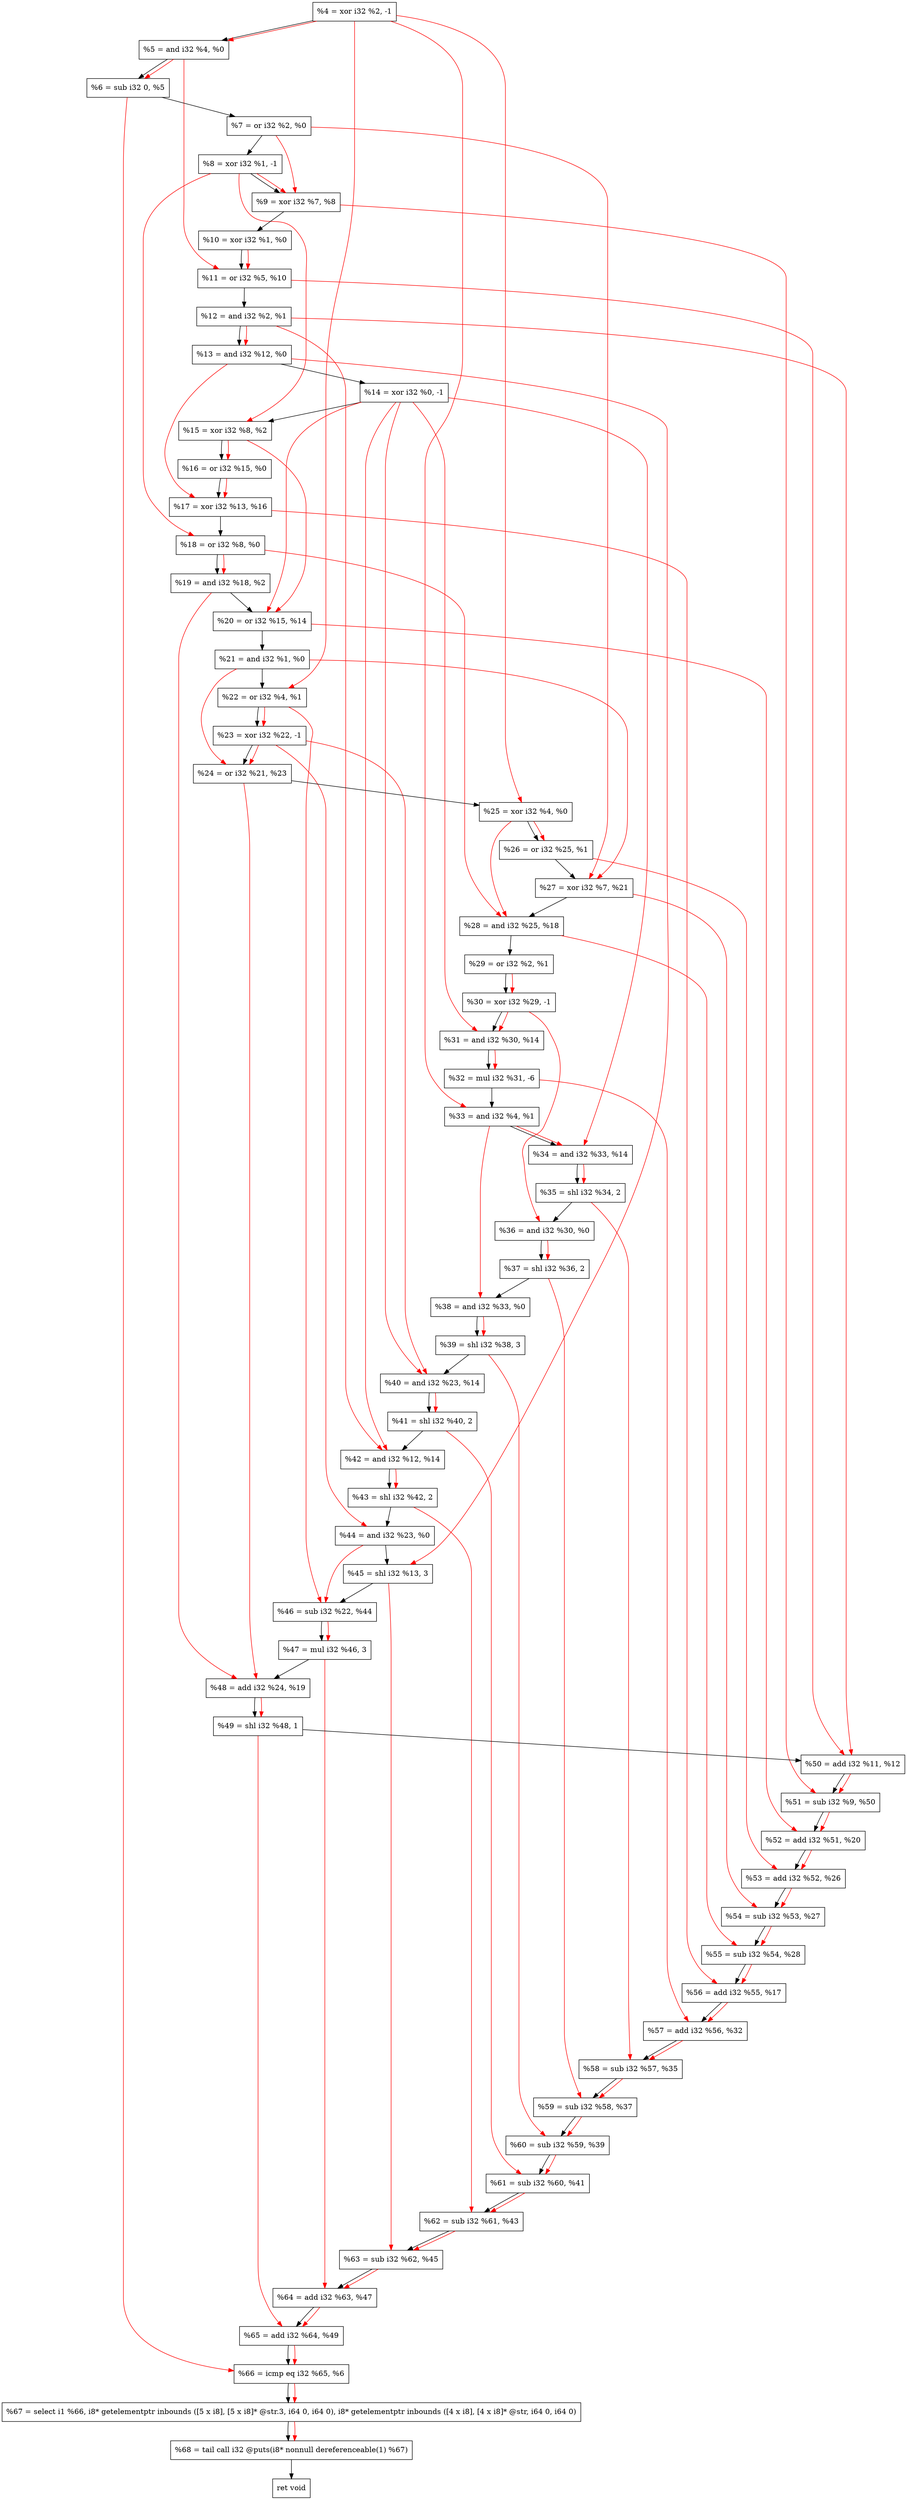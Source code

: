 digraph "DFG for'crackme' function" {
	Node0x1208d70[shape=record, label="  %4 = xor i32 %2, -1"];
	Node0x1208e30[shape=record, label="  %5 = and i32 %4, %0"];
	Node0x1208ea0[shape=record, label="  %6 = sub i32 0, %5"];
	Node0x1208f10[shape=record, label="  %7 = or i32 %2, %0"];
	Node0x1208f80[shape=record, label="  %8 = xor i32 %1, -1"];
	Node0x1208ff0[shape=record, label="  %9 = xor i32 %7, %8"];
	Node0x1209060[shape=record, label="  %10 = xor i32 %1, %0"];
	Node0x12090d0[shape=record, label="  %11 = or i32 %5, %10"];
	Node0x1209140[shape=record, label="  %12 = and i32 %2, %1"];
	Node0x12091b0[shape=record, label="  %13 = and i32 %12, %0"];
	Node0x1209220[shape=record, label="  %14 = xor i32 %0, -1"];
	Node0x1209290[shape=record, label="  %15 = xor i32 %8, %2"];
	Node0x1209300[shape=record, label="  %16 = or i32 %15, %0"];
	Node0x1209370[shape=record, label="  %17 = xor i32 %13, %16"];
	Node0x12093e0[shape=record, label="  %18 = or i32 %8, %0"];
	Node0x1209450[shape=record, label="  %19 = and i32 %18, %2"];
	Node0x12094c0[shape=record, label="  %20 = or i32 %15, %14"];
	Node0x1209530[shape=record, label="  %21 = and i32 %1, %0"];
	Node0x12095a0[shape=record, label="  %22 = or i32 %4, %1"];
	Node0x1209610[shape=record, label="  %23 = xor i32 %22, -1"];
	Node0x1209680[shape=record, label="  %24 = or i32 %21, %23"];
	Node0x12096f0[shape=record, label="  %25 = xor i32 %4, %0"];
	Node0x1209760[shape=record, label="  %26 = or i32 %25, %1"];
	Node0x12097d0[shape=record, label="  %27 = xor i32 %7, %21"];
	Node0x1209840[shape=record, label="  %28 = and i32 %25, %18"];
	Node0x12098b0[shape=record, label="  %29 = or i32 %2, %1"];
	Node0x1209920[shape=record, label="  %30 = xor i32 %29, -1"];
	Node0x1209990[shape=record, label="  %31 = and i32 %30, %14"];
	Node0x1209a30[shape=record, label="  %32 = mul i32 %31, -6"];
	Node0x1209cb0[shape=record, label="  %33 = and i32 %4, %1"];
	Node0x1209d20[shape=record, label="  %34 = and i32 %33, %14"];
	Node0x1209dc0[shape=record, label="  %35 = shl i32 %34, 2"];
	Node0x1209e30[shape=record, label="  %36 = and i32 %30, %0"];
	Node0x1209ea0[shape=record, label="  %37 = shl i32 %36, 2"];
	Node0x1209f10[shape=record, label="  %38 = and i32 %33, %0"];
	Node0x1209fb0[shape=record, label="  %39 = shl i32 %38, 3"];
	Node0x120a020[shape=record, label="  %40 = and i32 %23, %14"];
	Node0x120a090[shape=record, label="  %41 = shl i32 %40, 2"];
	Node0x120a100[shape=record, label="  %42 = and i32 %12, %14"];
	Node0x120a170[shape=record, label="  %43 = shl i32 %42, 2"];
	Node0x120a1e0[shape=record, label="  %44 = and i32 %23, %0"];
	Node0x120a250[shape=record, label="  %45 = shl i32 %13, 3"];
	Node0x120a2c0[shape=record, label="  %46 = sub i32 %22, %44"];
	Node0x120a330[shape=record, label="  %47 = mul i32 %46, 3"];
	Node0x120a3a0[shape=record, label="  %48 = add i32 %24, %19"];
	Node0x120a440[shape=record, label="  %49 = shl i32 %48, 1"];
	Node0x120a4b0[shape=record, label="  %50 = add i32 %11, %12"];
	Node0x120a520[shape=record, label="  %51 = sub i32 %9, %50"];
	Node0x120a590[shape=record, label="  %52 = add i32 %51, %20"];
	Node0x120a600[shape=record, label="  %53 = add i32 %52, %26"];
	Node0x120a670[shape=record, label="  %54 = sub i32 %53, %27"];
	Node0x120a6e0[shape=record, label="  %55 = sub i32 %54, %28"];
	Node0x120a750[shape=record, label="  %56 = add i32 %55, %17"];
	Node0x120a7c0[shape=record, label="  %57 = add i32 %56, %32"];
	Node0x120a830[shape=record, label="  %58 = sub i32 %57, %35"];
	Node0x120a8a0[shape=record, label="  %59 = sub i32 %58, %37"];
	Node0x120a910[shape=record, label="  %60 = sub i32 %59, %39"];
	Node0x120a980[shape=record, label="  %61 = sub i32 %60, %41"];
	Node0x120a9f0[shape=record, label="  %62 = sub i32 %61, %43"];
	Node0x120aa60[shape=record, label="  %63 = sub i32 %62, %45"];
	Node0x120aad0[shape=record, label="  %64 = add i32 %63, %47"];
	Node0x120af50[shape=record, label="  %65 = add i32 %64, %49"];
	Node0x120afc0[shape=record, label="  %66 = icmp eq i32 %65, %6"];
	Node0x11a9268[shape=record, label="  %67 = select i1 %66, i8* getelementptr inbounds ([5 x i8], [5 x i8]* @str.3, i64 0, i64 0), i8* getelementptr inbounds ([4 x i8], [4 x i8]* @str, i64 0, i64 0)"];
	Node0x120b250[shape=record, label="  %68 = tail call i32 @puts(i8* nonnull dereferenceable(1) %67)"];
	Node0x120b2a0[shape=record, label="  ret void"];
	Node0x1208d70 -> Node0x1208e30;
	Node0x1208e30 -> Node0x1208ea0;
	Node0x1208ea0 -> Node0x1208f10;
	Node0x1208f10 -> Node0x1208f80;
	Node0x1208f80 -> Node0x1208ff0;
	Node0x1208ff0 -> Node0x1209060;
	Node0x1209060 -> Node0x12090d0;
	Node0x12090d0 -> Node0x1209140;
	Node0x1209140 -> Node0x12091b0;
	Node0x12091b0 -> Node0x1209220;
	Node0x1209220 -> Node0x1209290;
	Node0x1209290 -> Node0x1209300;
	Node0x1209300 -> Node0x1209370;
	Node0x1209370 -> Node0x12093e0;
	Node0x12093e0 -> Node0x1209450;
	Node0x1209450 -> Node0x12094c0;
	Node0x12094c0 -> Node0x1209530;
	Node0x1209530 -> Node0x12095a0;
	Node0x12095a0 -> Node0x1209610;
	Node0x1209610 -> Node0x1209680;
	Node0x1209680 -> Node0x12096f0;
	Node0x12096f0 -> Node0x1209760;
	Node0x1209760 -> Node0x12097d0;
	Node0x12097d0 -> Node0x1209840;
	Node0x1209840 -> Node0x12098b0;
	Node0x12098b0 -> Node0x1209920;
	Node0x1209920 -> Node0x1209990;
	Node0x1209990 -> Node0x1209a30;
	Node0x1209a30 -> Node0x1209cb0;
	Node0x1209cb0 -> Node0x1209d20;
	Node0x1209d20 -> Node0x1209dc0;
	Node0x1209dc0 -> Node0x1209e30;
	Node0x1209e30 -> Node0x1209ea0;
	Node0x1209ea0 -> Node0x1209f10;
	Node0x1209f10 -> Node0x1209fb0;
	Node0x1209fb0 -> Node0x120a020;
	Node0x120a020 -> Node0x120a090;
	Node0x120a090 -> Node0x120a100;
	Node0x120a100 -> Node0x120a170;
	Node0x120a170 -> Node0x120a1e0;
	Node0x120a1e0 -> Node0x120a250;
	Node0x120a250 -> Node0x120a2c0;
	Node0x120a2c0 -> Node0x120a330;
	Node0x120a330 -> Node0x120a3a0;
	Node0x120a3a0 -> Node0x120a440;
	Node0x120a440 -> Node0x120a4b0;
	Node0x120a4b0 -> Node0x120a520;
	Node0x120a520 -> Node0x120a590;
	Node0x120a590 -> Node0x120a600;
	Node0x120a600 -> Node0x120a670;
	Node0x120a670 -> Node0x120a6e0;
	Node0x120a6e0 -> Node0x120a750;
	Node0x120a750 -> Node0x120a7c0;
	Node0x120a7c0 -> Node0x120a830;
	Node0x120a830 -> Node0x120a8a0;
	Node0x120a8a0 -> Node0x120a910;
	Node0x120a910 -> Node0x120a980;
	Node0x120a980 -> Node0x120a9f0;
	Node0x120a9f0 -> Node0x120aa60;
	Node0x120aa60 -> Node0x120aad0;
	Node0x120aad0 -> Node0x120af50;
	Node0x120af50 -> Node0x120afc0;
	Node0x120afc0 -> Node0x11a9268;
	Node0x11a9268 -> Node0x120b250;
	Node0x120b250 -> Node0x120b2a0;
edge [color=red]
	Node0x1208d70 -> Node0x1208e30;
	Node0x1208e30 -> Node0x1208ea0;
	Node0x1208f10 -> Node0x1208ff0;
	Node0x1208f80 -> Node0x1208ff0;
	Node0x1208e30 -> Node0x12090d0;
	Node0x1209060 -> Node0x12090d0;
	Node0x1209140 -> Node0x12091b0;
	Node0x1208f80 -> Node0x1209290;
	Node0x1209290 -> Node0x1209300;
	Node0x12091b0 -> Node0x1209370;
	Node0x1209300 -> Node0x1209370;
	Node0x1208f80 -> Node0x12093e0;
	Node0x12093e0 -> Node0x1209450;
	Node0x1209290 -> Node0x12094c0;
	Node0x1209220 -> Node0x12094c0;
	Node0x1208d70 -> Node0x12095a0;
	Node0x12095a0 -> Node0x1209610;
	Node0x1209530 -> Node0x1209680;
	Node0x1209610 -> Node0x1209680;
	Node0x1208d70 -> Node0x12096f0;
	Node0x12096f0 -> Node0x1209760;
	Node0x1208f10 -> Node0x12097d0;
	Node0x1209530 -> Node0x12097d0;
	Node0x12096f0 -> Node0x1209840;
	Node0x12093e0 -> Node0x1209840;
	Node0x12098b0 -> Node0x1209920;
	Node0x1209920 -> Node0x1209990;
	Node0x1209220 -> Node0x1209990;
	Node0x1209990 -> Node0x1209a30;
	Node0x1208d70 -> Node0x1209cb0;
	Node0x1209cb0 -> Node0x1209d20;
	Node0x1209220 -> Node0x1209d20;
	Node0x1209d20 -> Node0x1209dc0;
	Node0x1209920 -> Node0x1209e30;
	Node0x1209e30 -> Node0x1209ea0;
	Node0x1209cb0 -> Node0x1209f10;
	Node0x1209f10 -> Node0x1209fb0;
	Node0x1209610 -> Node0x120a020;
	Node0x1209220 -> Node0x120a020;
	Node0x120a020 -> Node0x120a090;
	Node0x1209140 -> Node0x120a100;
	Node0x1209220 -> Node0x120a100;
	Node0x120a100 -> Node0x120a170;
	Node0x1209610 -> Node0x120a1e0;
	Node0x12091b0 -> Node0x120a250;
	Node0x12095a0 -> Node0x120a2c0;
	Node0x120a1e0 -> Node0x120a2c0;
	Node0x120a2c0 -> Node0x120a330;
	Node0x1209680 -> Node0x120a3a0;
	Node0x1209450 -> Node0x120a3a0;
	Node0x120a3a0 -> Node0x120a440;
	Node0x12090d0 -> Node0x120a4b0;
	Node0x1209140 -> Node0x120a4b0;
	Node0x1208ff0 -> Node0x120a520;
	Node0x120a4b0 -> Node0x120a520;
	Node0x120a520 -> Node0x120a590;
	Node0x12094c0 -> Node0x120a590;
	Node0x120a590 -> Node0x120a600;
	Node0x1209760 -> Node0x120a600;
	Node0x120a600 -> Node0x120a670;
	Node0x12097d0 -> Node0x120a670;
	Node0x120a670 -> Node0x120a6e0;
	Node0x1209840 -> Node0x120a6e0;
	Node0x120a6e0 -> Node0x120a750;
	Node0x1209370 -> Node0x120a750;
	Node0x120a750 -> Node0x120a7c0;
	Node0x1209a30 -> Node0x120a7c0;
	Node0x120a7c0 -> Node0x120a830;
	Node0x1209dc0 -> Node0x120a830;
	Node0x120a830 -> Node0x120a8a0;
	Node0x1209ea0 -> Node0x120a8a0;
	Node0x120a8a0 -> Node0x120a910;
	Node0x1209fb0 -> Node0x120a910;
	Node0x120a910 -> Node0x120a980;
	Node0x120a090 -> Node0x120a980;
	Node0x120a980 -> Node0x120a9f0;
	Node0x120a170 -> Node0x120a9f0;
	Node0x120a9f0 -> Node0x120aa60;
	Node0x120a250 -> Node0x120aa60;
	Node0x120aa60 -> Node0x120aad0;
	Node0x120a330 -> Node0x120aad0;
	Node0x120aad0 -> Node0x120af50;
	Node0x120a440 -> Node0x120af50;
	Node0x120af50 -> Node0x120afc0;
	Node0x1208ea0 -> Node0x120afc0;
	Node0x120afc0 -> Node0x11a9268;
	Node0x11a9268 -> Node0x120b250;
}
